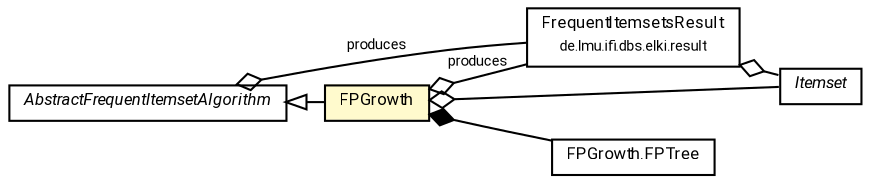 #!/usr/local/bin/dot
#
# Class diagram 
# Generated by UMLGraph version R5_7_2-60-g0e99a6 (http://www.spinellis.gr/umlgraph/)
#

digraph G {
	graph [fontnames="svg"]
	edge [fontname="Roboto",fontsize=7,labelfontname="Roboto",labelfontsize=7,color="black"];
	node [fontname="Roboto",fontcolor="black",fontsize=8,shape=plaintext,margin=0,width=0,height=0];
	nodesep=0.15;
	ranksep=0.25;
	rankdir=LR;
	// de.lmu.ifi.dbs.elki.result.FrequentItemsetsResult
	c4212926 [label=<<table title="de.lmu.ifi.dbs.elki.result.FrequentItemsetsResult" border="0" cellborder="1" cellspacing="0" cellpadding="2" href="../../result/FrequentItemsetsResult.html" target="_parent">
		<tr><td><table border="0" cellspacing="0" cellpadding="1">
		<tr><td align="center" balign="center"> <font face="Roboto">FrequentItemsetsResult</font> </td></tr>
		<tr><td align="center" balign="center"> <font face="Roboto" point-size="7.0">de.lmu.ifi.dbs.elki.result</font> </td></tr>
		</table></td></tr>
		</table>>, URL="../../result/FrequentItemsetsResult.html"];
	// de.lmu.ifi.dbs.elki.algorithm.itemsetmining.Itemset
	c4212929 [label=<<table title="de.lmu.ifi.dbs.elki.algorithm.itemsetmining.Itemset" border="0" cellborder="1" cellspacing="0" cellpadding="2" href="Itemset.html" target="_parent">
		<tr><td><table border="0" cellspacing="0" cellpadding="1">
		<tr><td align="center" balign="center"> <font face="Roboto"><i>Itemset</i></font> </td></tr>
		</table></td></tr>
		</table>>, URL="Itemset.html"];
	// de.lmu.ifi.dbs.elki.algorithm.itemsetmining.FPGrowth
	c4212953 [label=<<table title="de.lmu.ifi.dbs.elki.algorithm.itemsetmining.FPGrowth" border="0" cellborder="1" cellspacing="0" cellpadding="2" bgcolor="lemonChiffon" href="FPGrowth.html" target="_parent">
		<tr><td><table border="0" cellspacing="0" cellpadding="1">
		<tr><td align="center" balign="center"> <font face="Roboto">FPGrowth</font> </td></tr>
		</table></td></tr>
		</table>>, URL="FPGrowth.html"];
	// de.lmu.ifi.dbs.elki.algorithm.itemsetmining.FPGrowth.FPTree
	c4212954 [label=<<table title="de.lmu.ifi.dbs.elki.algorithm.itemsetmining.FPGrowth.FPTree" border="0" cellborder="1" cellspacing="0" cellpadding="2" href="FPGrowth.FPTree.html" target="_parent">
		<tr><td><table border="0" cellspacing="0" cellpadding="1">
		<tr><td align="center" balign="center"> <font face="Roboto">FPGrowth.FPTree</font> </td></tr>
		</table></td></tr>
		</table>>, URL="FPGrowth.FPTree.html"];
	// de.lmu.ifi.dbs.elki.algorithm.itemsetmining.AbstractFrequentItemsetAlgorithm
	c4212960 [label=<<table title="de.lmu.ifi.dbs.elki.algorithm.itemsetmining.AbstractFrequentItemsetAlgorithm" border="0" cellborder="1" cellspacing="0" cellpadding="2" href="AbstractFrequentItemsetAlgorithm.html" target="_parent">
		<tr><td><table border="0" cellspacing="0" cellpadding="1">
		<tr><td align="center" balign="center"> <font face="Roboto"><i>AbstractFrequentItemsetAlgorithm</i></font> </td></tr>
		</table></td></tr>
		</table>>, URL="AbstractFrequentItemsetAlgorithm.html"];
	// de.lmu.ifi.dbs.elki.result.FrequentItemsetsResult has de.lmu.ifi.dbs.elki.algorithm.itemsetmining.Itemset
	c4212926 -> c4212929 [arrowhead=none,arrowtail=ediamond,dir=back,weight=4];
	// de.lmu.ifi.dbs.elki.algorithm.itemsetmining.FPGrowth extends de.lmu.ifi.dbs.elki.algorithm.itemsetmining.AbstractFrequentItemsetAlgorithm
	c4212960 -> c4212953 [arrowtail=empty,dir=back,weight=10];
	// de.lmu.ifi.dbs.elki.algorithm.itemsetmining.FPGrowth composed de.lmu.ifi.dbs.elki.algorithm.itemsetmining.FPGrowth.FPTree
	c4212953 -> c4212954 [arrowhead=none,arrowtail=diamond,dir=back,weight=6];
	// de.lmu.ifi.dbs.elki.algorithm.itemsetmining.FPGrowth has de.lmu.ifi.dbs.elki.algorithm.itemsetmining.Itemset
	c4212953 -> c4212929 [arrowhead=none,arrowtail=ediamond,dir=back,weight=4];
	// de.lmu.ifi.dbs.elki.algorithm.itemsetmining.FPGrowth has de.lmu.ifi.dbs.elki.result.FrequentItemsetsResult
	c4212953 -> c4212926 [arrowhead=none,arrowtail=ediamond,dir=back,weight=4,label="produces"];
	// de.lmu.ifi.dbs.elki.algorithm.itemsetmining.AbstractFrequentItemsetAlgorithm has de.lmu.ifi.dbs.elki.result.FrequentItemsetsResult
	c4212960 -> c4212926 [arrowhead=none,arrowtail=ediamond,dir=back,weight=4,label="produces"];
}

